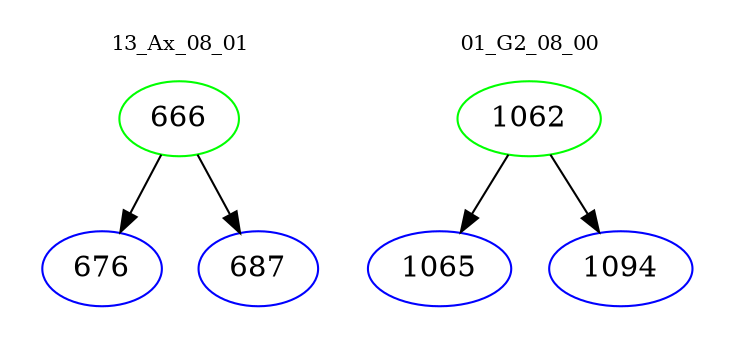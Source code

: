 digraph{
subgraph cluster_0 {
color = white
label = "13_Ax_08_01";
fontsize=10;
T0_666 [label="666", color="green"]
T0_666 -> T0_676 [color="black"]
T0_676 [label="676", color="blue"]
T0_666 -> T0_687 [color="black"]
T0_687 [label="687", color="blue"]
}
subgraph cluster_1 {
color = white
label = "01_G2_08_00";
fontsize=10;
T1_1062 [label="1062", color="green"]
T1_1062 -> T1_1065 [color="black"]
T1_1065 [label="1065", color="blue"]
T1_1062 -> T1_1094 [color="black"]
T1_1094 [label="1094", color="blue"]
}
}
